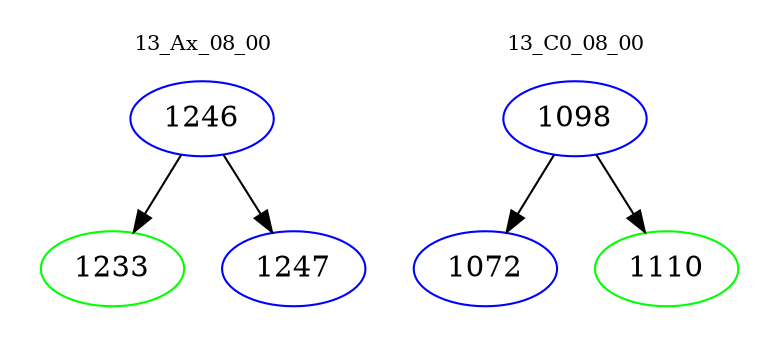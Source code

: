 digraph{
subgraph cluster_0 {
color = white
label = "13_Ax_08_00";
fontsize=10;
T0_1246 [label="1246", color="blue"]
T0_1246 -> T0_1233 [color="black"]
T0_1233 [label="1233", color="green"]
T0_1246 -> T0_1247 [color="black"]
T0_1247 [label="1247", color="blue"]
}
subgraph cluster_1 {
color = white
label = "13_C0_08_00";
fontsize=10;
T1_1098 [label="1098", color="blue"]
T1_1098 -> T1_1072 [color="black"]
T1_1072 [label="1072", color="blue"]
T1_1098 -> T1_1110 [color="black"]
T1_1110 [label="1110", color="green"]
}
}
